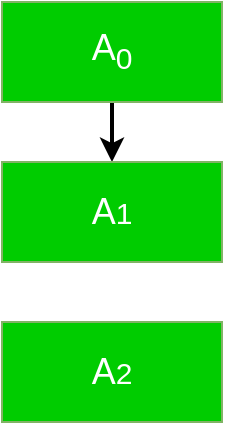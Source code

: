 <mxfile version="20.0.1" type="github">
  <diagram id="QZoD75EK2pMNKqEWIpBd" name="Page-1">
    <mxGraphModel dx="1038" dy="575" grid="1" gridSize="10" guides="1" tooltips="1" connect="1" arrows="1" fold="1" page="1" pageScale="1" pageWidth="827" pageHeight="1169" math="0" shadow="0">
      <root>
        <mxCell id="0" />
        <mxCell id="1" parent="0" />
        <mxCell id="ngBhUCR4Onw7o18NPcVE-5" style="edgeStyle=orthogonalEdgeStyle;rounded=0;orthogonalLoop=1;jettySize=auto;html=1;exitX=0.5;exitY=1;exitDx=0;exitDy=0;entryX=0.5;entryY=0;entryDx=0;entryDy=0;fontSize=18;fontColor=#FFFFFF;strokeWidth=2;" edge="1" parent="1" source="ngBhUCR4Onw7o18NPcVE-1" target="ngBhUCR4Onw7o18NPcVE-2">
          <mxGeometry relative="1" as="geometry" />
        </mxCell>
        <mxCell id="ngBhUCR4Onw7o18NPcVE-1" value="&lt;font color=&quot;#ffffff&quot; style=&quot;font-size: 18px;&quot;&gt;A&lt;sub&gt;0&lt;/sub&gt;&lt;/font&gt;" style="rounded=0;whiteSpace=wrap;html=1;fillColor=#00CC00;strokeColor=#82b366;" vertex="1" parent="1">
          <mxGeometry x="150" y="130" width="110" height="50" as="geometry" />
        </mxCell>
        <mxCell id="ngBhUCR4Onw7o18NPcVE-2" value="&lt;font color=&quot;#ffffff&quot; style=&quot;font-size: 18px;&quot;&gt;A&lt;/font&gt;&lt;font color=&quot;#ffffff&quot; style=&quot;font-size: 15px;&quot;&gt;1&lt;/font&gt;" style="rounded=0;whiteSpace=wrap;html=1;fillColor=#00CC00;strokeColor=#82b366;" vertex="1" parent="1">
          <mxGeometry x="150" y="210" width="110" height="50" as="geometry" />
        </mxCell>
        <mxCell id="ngBhUCR4Onw7o18NPcVE-3" value="&lt;font color=&quot;#ffffff&quot; style=&quot;font-size: 18px;&quot;&gt;A&lt;/font&gt;&lt;font color=&quot;#ffffff&quot; style=&quot;font-size: 15px;&quot;&gt;2&lt;/font&gt;" style="rounded=0;whiteSpace=wrap;html=1;fillColor=#00CC00;strokeColor=#82b366;" vertex="1" parent="1">
          <mxGeometry x="150" y="290" width="110" height="50" as="geometry" />
        </mxCell>
      </root>
    </mxGraphModel>
  </diagram>
</mxfile>
